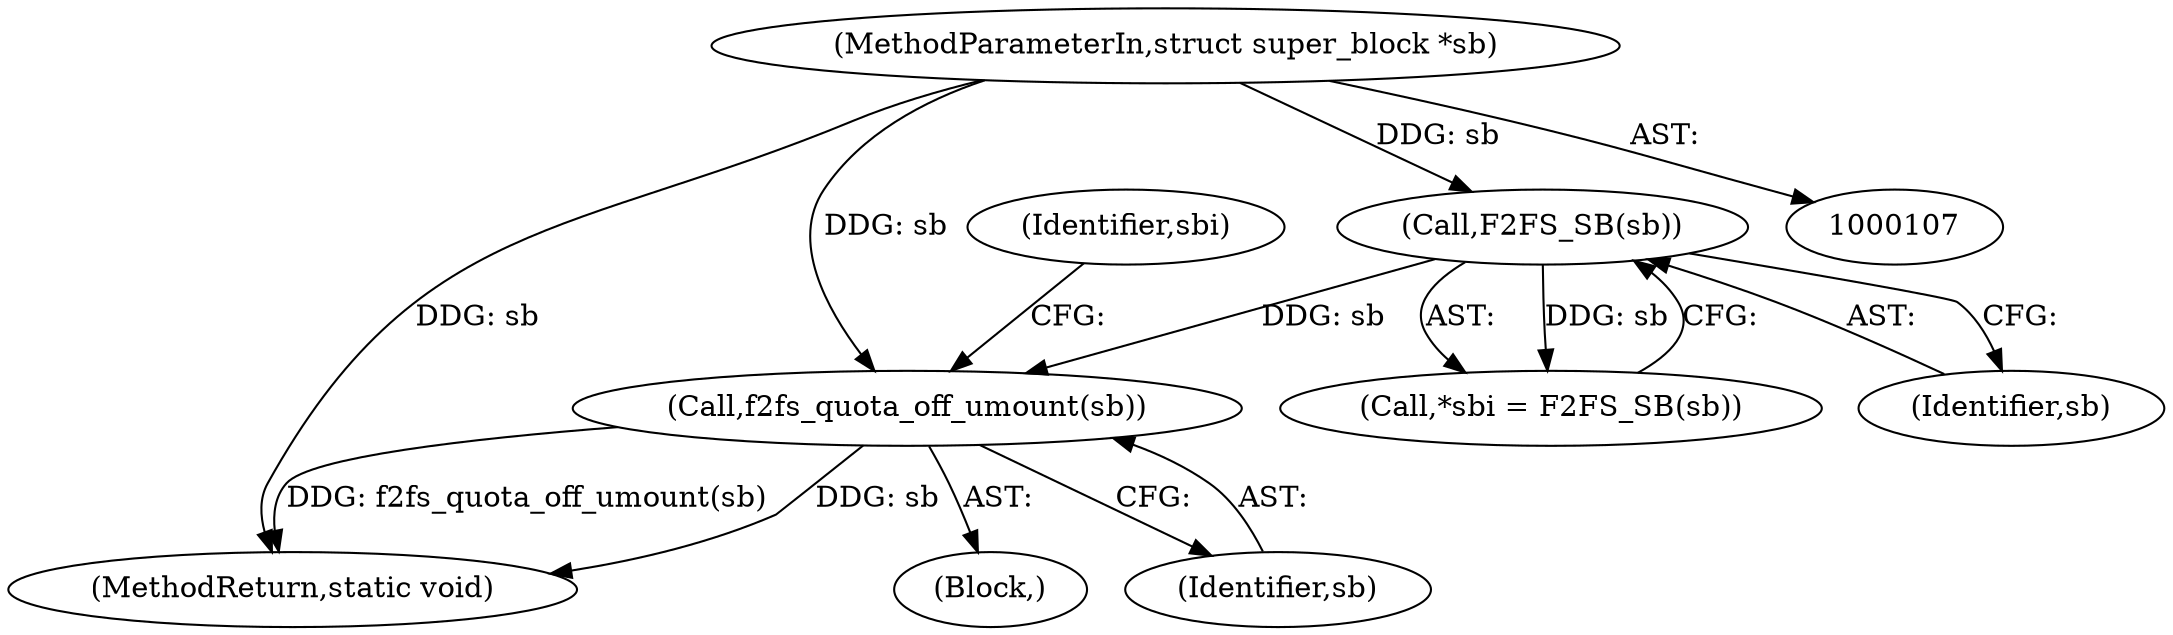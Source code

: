digraph "0_linux_638164a2718f337ea224b747cf5977ef143166a4_1@pointer" {
"1000116" [label="(Call,f2fs_quota_off_umount(sb))"];
"1000113" [label="(Call,F2FS_SB(sb))"];
"1000108" [label="(MethodParameterIn,struct super_block *sb)"];
"1000116" [label="(Call,f2fs_quota_off_umount(sb))"];
"1000113" [label="(Call,F2FS_SB(sb))"];
"1000109" [label="(Block,)"];
"1000114" [label="(Identifier,sb)"];
"1000244" [label="(MethodReturn,static void)"];
"1000108" [label="(MethodParameterIn,struct super_block *sb)"];
"1000117" [label="(Identifier,sb)"];
"1000121" [label="(Identifier,sbi)"];
"1000111" [label="(Call,*sbi = F2FS_SB(sb))"];
"1000116" -> "1000109"  [label="AST: "];
"1000116" -> "1000117"  [label="CFG: "];
"1000117" -> "1000116"  [label="AST: "];
"1000121" -> "1000116"  [label="CFG: "];
"1000116" -> "1000244"  [label="DDG: sb"];
"1000116" -> "1000244"  [label="DDG: f2fs_quota_off_umount(sb)"];
"1000113" -> "1000116"  [label="DDG: sb"];
"1000108" -> "1000116"  [label="DDG: sb"];
"1000113" -> "1000111"  [label="AST: "];
"1000113" -> "1000114"  [label="CFG: "];
"1000114" -> "1000113"  [label="AST: "];
"1000111" -> "1000113"  [label="CFG: "];
"1000113" -> "1000111"  [label="DDG: sb"];
"1000108" -> "1000113"  [label="DDG: sb"];
"1000108" -> "1000107"  [label="AST: "];
"1000108" -> "1000244"  [label="DDG: sb"];
}
